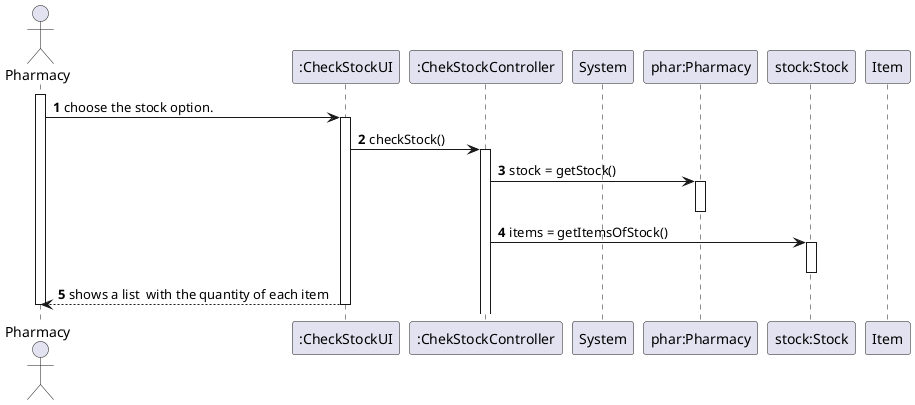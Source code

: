 @startuml
autonumber

actor "Pharmacy" as Pharmacy
participant ":CheckStockUI" as UI
participant ":ChekStockController" as CTRL
participant "System" as SYS
participant "phar:Pharmacy" as PHA
participant "stock:Stock" as STO
participant "Item" as ITEM


activate Pharmacy
Pharmacy -> UI : choose the stock option.
activate UI
UI -> CTRL : checkStock()
activate CTRL
CTRL -> PHA : stock = getStock()
activate PHA
deactivate PHA
CTRL -> STO : items = getItemsOfStock()
activate STO
deactivate STO

UI --> Pharmacy : shows a list  with the quantity of each item
deactivate UI

deactivate Pharmacy
@enduml
